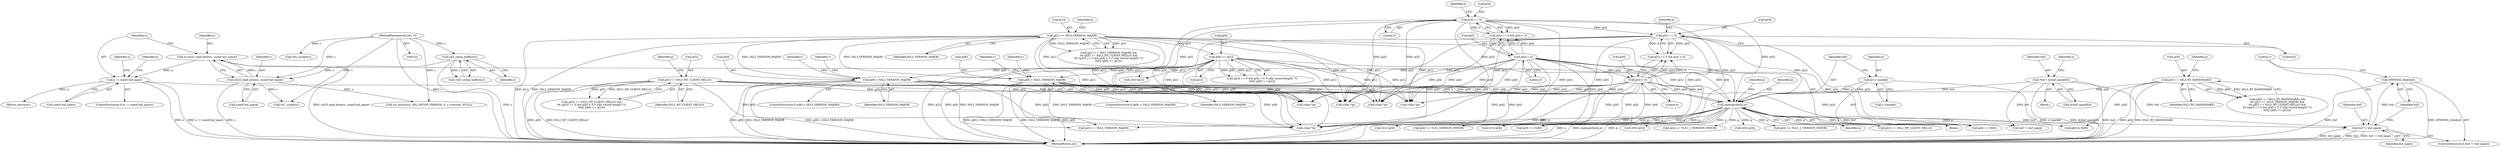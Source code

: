 digraph "1_openssl_280b1f1ad12131defcd986676a8fc9717aaa601b@API" {
"1000756" [label="(Call,OPENSSL_free(buf))"];
"1000753" [label="(Call,buf != buf_space)"];
"1000415" [label="(Call,memcpy(buf,p,n))"];
"1000127" [label="(Call,*buf= &(buf_space[0]))"];
"1000410" [label="(Call,p=s->packet)"];
"1000234" [label="(Call,p[3] == 0)"];
"1000207" [label="(Call,p[3] == 0)"];
"1000194" [label="(Call,p[1] == SSL3_VERSION_MAJOR)"];
"1000212" [label="(Call,p[4] < 5)"];
"1000217" [label="(Call,p[9] >= p[1])"];
"1000200" [label="(Call,p[5] == SSL3_MT_CLIENT_HELLO)"];
"1000239" [label="(Call,p[4] < 6)"];
"1000188" [label="(Call,p[0] == SSL3_RT_HANDSHAKE)"];
"1000251" [label="(Call,p[9] > SSL3_VERSION_MAJOR)"];
"1000392" [label="(Call,p[9] > SSL3_VERSION_MAJOR)"];
"1000179" [label="(Call,n != sizeof buf_space)"];
"1000172" [label="(Call,n=ssl23_read_bytes(s, sizeof buf_space))"];
"1000174" [label="(Call,ssl23_read_bytes(s, sizeof buf_space))"];
"1000169" [label="(Call,ssl3_setup_buffers(s))"];
"1000123" [label="(MethodParameterIn,SSL *s)"];
"1000193" [label="(Call,(p[1] == SSL3_VERSION_MAJOR) &&\n\t\t\t (p[5] == SSL3_MT_CLIENT_HELLO) &&\n\t\t\t ((p[3] == 0 && p[4] < 5 /* silly record length? */)\n\t\t\t\t|| (p[9] >= p[1])))"];
"1000202" [label="(Identifier,p)"];
"1000129" [label="(Call,&(buf_space[0]))"];
"1000184" [label="(Identifier,n)"];
"1000233" [label="(Call,p[3] == 0 && p[4] < 6)"];
"1000243" [label="(Literal,6)"];
"1000415" [label="(Call,memcpy(buf,p,n))"];
"1000194" [label="(Call,p[1] == SSL3_VERSION_MAJOR)"];
"1000157" [label="(Block,)"];
"1000212" [label="(Call,p[4] < 5)"];
"1000218" [label="(Call,p[9])"];
"1000255" [label="(Identifier,SSL3_VERSION_MAJOR)"];
"1000674" [label="(Call,(char *)p)"];
"1000188" [label="(Call,p[0] == SSL3_RT_HANDSHAKE)"];
"1000477" [label="(Call,v[0]=p[3])"];
"1000221" [label="(Call,p[1])"];
"1000200" [label="(Call,p[5] == SSL3_MT_CLIENT_HELLO)"];
"1000187" [label="(Call,(p[0] == SSL3_RT_HANDSHAKE) &&\n\t\t\t (p[1] == SSL3_VERSION_MAJOR) &&\n\t\t\t (p[5] == SSL3_MT_CLIENT_HELLO) &&\n\t\t\t ((p[3] == 0 && p[4] < 5 /* silly record length? */)\n\t\t\t\t|| (p[9] >= p[1])))"];
"1000183" [label="(Return,return(n);)"];
"1000405" [label="(Identifier,v)"];
"1000434" [label="(Call,p[3] == 0x00)"];
"1000225" [label="(Call,v[0]=p[1])"];
"1000471" [label="(Call,p[3] == SSL3_VERSION_MAJOR)"];
"1000172" [label="(Call,n=ssl23_read_bytes(s, sizeof buf_space))"];
"1000251" [label="(Call,p[9] > SSL3_VERSION_MAJOR)"];
"1000743" [label="(Call,buf != buf_space)"];
"1000181" [label="(Call,sizeof buf_space)"];
"1000168" [label="(Call,!ssl3_setup_buffers(s))"];
"1000217" [label="(Call,p[9] >= p[1])"];
"1000174" [label="(Call,ssl23_read_bytes(s, sizeof buf_space))"];
"1000204" [label="(Identifier,SSL3_MT_CLIENT_HELLO)"];
"1000234" [label="(Call,p[3] == 0)"];
"1000124" [label="(Block,)"];
"1000452" [label="(Call,v[1]=p[4])"];
"1000214" [label="(Identifier,p)"];
"1000176" [label="(Call,sizeof buf_space)"];
"1000258" [label="(Identifier,v)"];
"1000198" [label="(Identifier,SSL3_VERSION_MAJOR)"];
"1000213" [label="(Call,p[4])"];
"1000525" [label="(Call,p[4] >= TLS1_1_VERSION_MINOR)"];
"1000691" [label="(Call,tls1_suiteb(s))"];
"1000127" [label="(Call,*buf= &(buf_space[0]))"];
"1000241" [label="(Identifier,p)"];
"1000175" [label="(Identifier,s)"];
"1000178" [label="(ControlStructure,if (n != sizeof buf_space))"];
"1000633" [label="(Call,(char *)p)"];
"1000754" [label="(Identifier,buf)"];
"1000713" [label="(Call,ssl_security(s, SSL_SECOP_VERSION, 0, s->version, NULL))"];
"1000170" [label="(Identifier,s)"];
"1000143" [label="(Identifier,n)"];
"1000757" [label="(Identifier,buf)"];
"1000416" [label="(Identifier,buf)"];
"1000128" [label="(Identifier,buf)"];
"1000173" [label="(Identifier,n)"];
"1000240" [label="(Call,p[4])"];
"1000169" [label="(Call,ssl3_setup_buffers(s))"];
"1000235" [label="(Call,p[3])"];
"1000196" [label="(Identifier,p)"];
"1000423" [label="(Identifier,p)"];
"1000399" [label="(Identifier,v)"];
"1000252" [label="(Call,p[9])"];
"1000755" [label="(Identifier,buf_space)"];
"1000421" [label="(Call,p[0] & 0x80)"];
"1000752" [label="(ControlStructure,if (buf != buf_space))"];
"1000412" [label="(Call,s->packet)"];
"1000492" [label="(Call,p[4] >= TLS1_VERSION_MINOR)"];
"1000192" [label="(Identifier,SSL3_RT_HANDSHAKE)"];
"1000195" [label="(Call,p[1])"];
"1000761" [label="(MethodReturn,int)"];
"1000417" [label="(Identifier,p)"];
"1000391" [label="(ControlStructure,if (p[9] > SSL3_VERSION_MAJOR))"];
"1000123" [label="(MethodParameterIn,SSL *s)"];
"1000179" [label="(Call,n != sizeof buf_space)"];
"1000209" [label="(Identifier,p)"];
"1000439" [label="(Call,p[4] == 0x02)"];
"1000445" [label="(Call,v[0]=p[3])"];
"1000206" [label="(Call,p[3] == 0 && p[4] < 5)"];
"1000205" [label="(Call,(p[3] == 0 && p[4] < 5 /* silly record length? */)\n\t\t\t\t|| (p[9] >= p[1]))"];
"1000642" [label="(Call,(char *)p)"];
"1000207" [label="(Call,p[3] == 0)"];
"1000651" [label="(Call,(char *)p)"];
"1000238" [label="(Literal,0)"];
"1000760" [label="(Literal,1)"];
"1000250" [label="(ControlStructure,if (p[9] > SSL3_VERSION_MAJOR))"];
"1000211" [label="(Literal,0)"];
"1000201" [label="(Call,p[5])"];
"1000500" [label="(Call,p[4] >= TLS1_2_VERSION_MINOR)"];
"1000659" [label="(Call,(char *)p)"];
"1000208" [label="(Call,p[3])"];
"1000180" [label="(Identifier,n)"];
"1000189" [label="(Call,p[0])"];
"1000396" [label="(Identifier,SSL3_VERSION_MAJOR)"];
"1000393" [label="(Call,p[9])"];
"1000392" [label="(Call,p[9] > SSL3_VERSION_MAJOR)"];
"1000753" [label="(Call,buf != buf_space)"];
"1000410" [label="(Call,p=s->packet)"];
"1000216" [label="(Literal,5)"];
"1000264" [label="(Identifier,v)"];
"1000190" [label="(Identifier,p)"];
"1000418" [label="(Identifier,n)"];
"1000756" [label="(Call,OPENSSL_free(buf))"];
"1000484" [label="(Call,v[1]=p[4])"];
"1000426" [label="(Call,p[2] == SSL2_MT_CLIENT_HELLO)"];
"1000199" [label="(Call,(p[5] == SSL3_MT_CLIENT_HELLO) &&\n\t\t\t ((p[3] == 0 && p[4] < 5 /* silly record length? */)\n\t\t\t\t|| (p[9] >= p[1])))"];
"1000749" [label="(Call,SSL_accept(s))"];
"1000239" [label="(Call,p[4] < 6)"];
"1000411" [label="(Identifier,p)"];
"1000756" -> "1000752"  [label="AST: "];
"1000756" -> "1000757"  [label="CFG: "];
"1000757" -> "1000756"  [label="AST: "];
"1000760" -> "1000756"  [label="CFG: "];
"1000756" -> "1000761"  [label="DDG: buf"];
"1000756" -> "1000761"  [label="DDG: OPENSSL_free(buf)"];
"1000753" -> "1000756"  [label="DDG: buf"];
"1000753" -> "1000752"  [label="AST: "];
"1000753" -> "1000755"  [label="CFG: "];
"1000754" -> "1000753"  [label="AST: "];
"1000755" -> "1000753"  [label="AST: "];
"1000757" -> "1000753"  [label="CFG: "];
"1000760" -> "1000753"  [label="CFG: "];
"1000753" -> "1000761"  [label="DDG: buf"];
"1000753" -> "1000761"  [label="DDG: buf != buf_space"];
"1000753" -> "1000761"  [label="DDG: buf_space"];
"1000415" -> "1000753"  [label="DDG: buf"];
"1000127" -> "1000753"  [label="DDG: buf"];
"1000415" -> "1000157"  [label="AST: "];
"1000415" -> "1000418"  [label="CFG: "];
"1000416" -> "1000415"  [label="AST: "];
"1000417" -> "1000415"  [label="AST: "];
"1000418" -> "1000415"  [label="AST: "];
"1000423" -> "1000415"  [label="CFG: "];
"1000415" -> "1000761"  [label="DDG: n"];
"1000415" -> "1000761"  [label="DDG: memcpy(buf,p,n)"];
"1000415" -> "1000761"  [label="DDG: p"];
"1000127" -> "1000415"  [label="DDG: buf"];
"1000410" -> "1000415"  [label="DDG: p"];
"1000234" -> "1000415"  [label="DDG: p[3]"];
"1000194" -> "1000415"  [label="DDG: p[1]"];
"1000207" -> "1000415"  [label="DDG: p[3]"];
"1000212" -> "1000415"  [label="DDG: p[4]"];
"1000217" -> "1000415"  [label="DDG: p[1]"];
"1000200" -> "1000415"  [label="DDG: p[5]"];
"1000239" -> "1000415"  [label="DDG: p[4]"];
"1000188" -> "1000415"  [label="DDG: p[0]"];
"1000251" -> "1000415"  [label="DDG: p[9]"];
"1000392" -> "1000415"  [label="DDG: p[9]"];
"1000179" -> "1000415"  [label="DDG: n"];
"1000415" -> "1000421"  [label="DDG: p"];
"1000415" -> "1000426"  [label="DDG: p"];
"1000415" -> "1000434"  [label="DDG: p"];
"1000415" -> "1000439"  [label="DDG: p"];
"1000415" -> "1000445"  [label="DDG: p"];
"1000415" -> "1000452"  [label="DDG: p"];
"1000415" -> "1000471"  [label="DDG: p"];
"1000415" -> "1000477"  [label="DDG: p"];
"1000415" -> "1000484"  [label="DDG: p"];
"1000415" -> "1000492"  [label="DDG: p"];
"1000415" -> "1000500"  [label="DDG: p"];
"1000415" -> "1000525"  [label="DDG: p"];
"1000415" -> "1000633"  [label="DDG: p"];
"1000415" -> "1000743"  [label="DDG: buf"];
"1000127" -> "1000124"  [label="AST: "];
"1000127" -> "1000129"  [label="CFG: "];
"1000128" -> "1000127"  [label="AST: "];
"1000129" -> "1000127"  [label="AST: "];
"1000143" -> "1000127"  [label="CFG: "];
"1000127" -> "1000761"  [label="DDG: &(buf_space[0])"];
"1000127" -> "1000761"  [label="DDG: buf"];
"1000127" -> "1000743"  [label="DDG: buf"];
"1000410" -> "1000157"  [label="AST: "];
"1000410" -> "1000412"  [label="CFG: "];
"1000411" -> "1000410"  [label="AST: "];
"1000412" -> "1000410"  [label="AST: "];
"1000416" -> "1000410"  [label="CFG: "];
"1000410" -> "1000761"  [label="DDG: s->packet"];
"1000234" -> "1000233"  [label="AST: "];
"1000234" -> "1000238"  [label="CFG: "];
"1000235" -> "1000234"  [label="AST: "];
"1000238" -> "1000234"  [label="AST: "];
"1000241" -> "1000234"  [label="CFG: "];
"1000233" -> "1000234"  [label="CFG: "];
"1000234" -> "1000761"  [label="DDG: p[3]"];
"1000234" -> "1000233"  [label="DDG: p[3]"];
"1000234" -> "1000233"  [label="DDG: 0"];
"1000207" -> "1000234"  [label="DDG: p[3]"];
"1000234" -> "1000434"  [label="DDG: p[3]"];
"1000234" -> "1000633"  [label="DDG: p[3]"];
"1000234" -> "1000642"  [label="DDG: p[3]"];
"1000234" -> "1000651"  [label="DDG: p[3]"];
"1000234" -> "1000659"  [label="DDG: p[3]"];
"1000234" -> "1000674"  [label="DDG: p[3]"];
"1000207" -> "1000206"  [label="AST: "];
"1000207" -> "1000211"  [label="CFG: "];
"1000208" -> "1000207"  [label="AST: "];
"1000211" -> "1000207"  [label="AST: "];
"1000214" -> "1000207"  [label="CFG: "];
"1000206" -> "1000207"  [label="CFG: "];
"1000207" -> "1000761"  [label="DDG: p[3]"];
"1000207" -> "1000206"  [label="DDG: p[3]"];
"1000207" -> "1000206"  [label="DDG: 0"];
"1000207" -> "1000434"  [label="DDG: p[3]"];
"1000207" -> "1000633"  [label="DDG: p[3]"];
"1000207" -> "1000642"  [label="DDG: p[3]"];
"1000207" -> "1000651"  [label="DDG: p[3]"];
"1000207" -> "1000659"  [label="DDG: p[3]"];
"1000207" -> "1000674"  [label="DDG: p[3]"];
"1000194" -> "1000193"  [label="AST: "];
"1000194" -> "1000198"  [label="CFG: "];
"1000195" -> "1000194"  [label="AST: "];
"1000198" -> "1000194"  [label="AST: "];
"1000202" -> "1000194"  [label="CFG: "];
"1000193" -> "1000194"  [label="CFG: "];
"1000194" -> "1000761"  [label="DDG: p[1]"];
"1000194" -> "1000761"  [label="DDG: SSL3_VERSION_MAJOR"];
"1000194" -> "1000193"  [label="DDG: p[1]"];
"1000194" -> "1000193"  [label="DDG: SSL3_VERSION_MAJOR"];
"1000194" -> "1000217"  [label="DDG: p[1]"];
"1000194" -> "1000225"  [label="DDG: p[1]"];
"1000194" -> "1000251"  [label="DDG: SSL3_VERSION_MAJOR"];
"1000194" -> "1000392"  [label="DDG: SSL3_VERSION_MAJOR"];
"1000194" -> "1000633"  [label="DDG: p[1]"];
"1000194" -> "1000642"  [label="DDG: p[1]"];
"1000194" -> "1000651"  [label="DDG: p[1]"];
"1000194" -> "1000659"  [label="DDG: p[1]"];
"1000194" -> "1000674"  [label="DDG: p[1]"];
"1000212" -> "1000206"  [label="AST: "];
"1000212" -> "1000216"  [label="CFG: "];
"1000213" -> "1000212"  [label="AST: "];
"1000216" -> "1000212"  [label="AST: "];
"1000206" -> "1000212"  [label="CFG: "];
"1000212" -> "1000761"  [label="DDG: p[4]"];
"1000212" -> "1000206"  [label="DDG: p[4]"];
"1000212" -> "1000206"  [label="DDG: 5"];
"1000212" -> "1000239"  [label="DDG: p[4]"];
"1000212" -> "1000439"  [label="DDG: p[4]"];
"1000212" -> "1000452"  [label="DDG: p[4]"];
"1000212" -> "1000484"  [label="DDG: p[4]"];
"1000212" -> "1000492"  [label="DDG: p[4]"];
"1000212" -> "1000633"  [label="DDG: p[4]"];
"1000212" -> "1000642"  [label="DDG: p[4]"];
"1000212" -> "1000651"  [label="DDG: p[4]"];
"1000212" -> "1000659"  [label="DDG: p[4]"];
"1000212" -> "1000674"  [label="DDG: p[4]"];
"1000217" -> "1000205"  [label="AST: "];
"1000217" -> "1000221"  [label="CFG: "];
"1000218" -> "1000217"  [label="AST: "];
"1000221" -> "1000217"  [label="AST: "];
"1000205" -> "1000217"  [label="CFG: "];
"1000217" -> "1000761"  [label="DDG: p[1]"];
"1000217" -> "1000761"  [label="DDG: p[9]"];
"1000217" -> "1000205"  [label="DDG: p[9]"];
"1000217" -> "1000205"  [label="DDG: p[1]"];
"1000217" -> "1000225"  [label="DDG: p[1]"];
"1000217" -> "1000251"  [label="DDG: p[9]"];
"1000217" -> "1000392"  [label="DDG: p[9]"];
"1000217" -> "1000633"  [label="DDG: p[1]"];
"1000217" -> "1000642"  [label="DDG: p[1]"];
"1000217" -> "1000651"  [label="DDG: p[1]"];
"1000217" -> "1000659"  [label="DDG: p[1]"];
"1000217" -> "1000674"  [label="DDG: p[1]"];
"1000200" -> "1000199"  [label="AST: "];
"1000200" -> "1000204"  [label="CFG: "];
"1000201" -> "1000200"  [label="AST: "];
"1000204" -> "1000200"  [label="AST: "];
"1000209" -> "1000200"  [label="CFG: "];
"1000199" -> "1000200"  [label="CFG: "];
"1000200" -> "1000761"  [label="DDG: p[5]"];
"1000200" -> "1000761"  [label="DDG: SSL3_MT_CLIENT_HELLO"];
"1000200" -> "1000199"  [label="DDG: p[5]"];
"1000200" -> "1000199"  [label="DDG: SSL3_MT_CLIENT_HELLO"];
"1000200" -> "1000633"  [label="DDG: p[5]"];
"1000200" -> "1000642"  [label="DDG: p[5]"];
"1000200" -> "1000651"  [label="DDG: p[5]"];
"1000200" -> "1000659"  [label="DDG: p[5]"];
"1000200" -> "1000674"  [label="DDG: p[5]"];
"1000239" -> "1000233"  [label="AST: "];
"1000239" -> "1000243"  [label="CFG: "];
"1000240" -> "1000239"  [label="AST: "];
"1000243" -> "1000239"  [label="AST: "];
"1000233" -> "1000239"  [label="CFG: "];
"1000239" -> "1000761"  [label="DDG: p[4]"];
"1000239" -> "1000233"  [label="DDG: p[4]"];
"1000239" -> "1000233"  [label="DDG: 6"];
"1000239" -> "1000439"  [label="DDG: p[4]"];
"1000239" -> "1000452"  [label="DDG: p[4]"];
"1000239" -> "1000484"  [label="DDG: p[4]"];
"1000239" -> "1000492"  [label="DDG: p[4]"];
"1000239" -> "1000633"  [label="DDG: p[4]"];
"1000239" -> "1000642"  [label="DDG: p[4]"];
"1000239" -> "1000651"  [label="DDG: p[4]"];
"1000239" -> "1000659"  [label="DDG: p[4]"];
"1000239" -> "1000674"  [label="DDG: p[4]"];
"1000188" -> "1000187"  [label="AST: "];
"1000188" -> "1000192"  [label="CFG: "];
"1000189" -> "1000188"  [label="AST: "];
"1000192" -> "1000188"  [label="AST: "];
"1000196" -> "1000188"  [label="CFG: "];
"1000187" -> "1000188"  [label="CFG: "];
"1000188" -> "1000761"  [label="DDG: p[0]"];
"1000188" -> "1000761"  [label="DDG: SSL3_RT_HANDSHAKE"];
"1000188" -> "1000187"  [label="DDG: p[0]"];
"1000188" -> "1000187"  [label="DDG: SSL3_RT_HANDSHAKE"];
"1000188" -> "1000421"  [label="DDG: p[0]"];
"1000251" -> "1000250"  [label="AST: "];
"1000251" -> "1000255"  [label="CFG: "];
"1000252" -> "1000251"  [label="AST: "];
"1000255" -> "1000251"  [label="AST: "];
"1000258" -> "1000251"  [label="CFG: "];
"1000264" -> "1000251"  [label="CFG: "];
"1000251" -> "1000761"  [label="DDG: p[9] > SSL3_VERSION_MAJOR"];
"1000251" -> "1000761"  [label="DDG: SSL3_VERSION_MAJOR"];
"1000251" -> "1000761"  [label="DDG: p[9]"];
"1000251" -> "1000471"  [label="DDG: SSL3_VERSION_MAJOR"];
"1000251" -> "1000633"  [label="DDG: p[9]"];
"1000251" -> "1000642"  [label="DDG: p[9]"];
"1000251" -> "1000651"  [label="DDG: p[9]"];
"1000251" -> "1000659"  [label="DDG: p[9]"];
"1000251" -> "1000674"  [label="DDG: p[9]"];
"1000392" -> "1000391"  [label="AST: "];
"1000392" -> "1000396"  [label="CFG: "];
"1000393" -> "1000392"  [label="AST: "];
"1000396" -> "1000392"  [label="AST: "];
"1000399" -> "1000392"  [label="CFG: "];
"1000405" -> "1000392"  [label="CFG: "];
"1000392" -> "1000761"  [label="DDG: SSL3_VERSION_MAJOR"];
"1000392" -> "1000761"  [label="DDG: p[9] > SSL3_VERSION_MAJOR"];
"1000392" -> "1000761"  [label="DDG: p[9]"];
"1000392" -> "1000471"  [label="DDG: SSL3_VERSION_MAJOR"];
"1000392" -> "1000633"  [label="DDG: p[9]"];
"1000392" -> "1000642"  [label="DDG: p[9]"];
"1000392" -> "1000651"  [label="DDG: p[9]"];
"1000392" -> "1000659"  [label="DDG: p[9]"];
"1000392" -> "1000674"  [label="DDG: p[9]"];
"1000179" -> "1000178"  [label="AST: "];
"1000179" -> "1000181"  [label="CFG: "];
"1000180" -> "1000179"  [label="AST: "];
"1000181" -> "1000179"  [label="AST: "];
"1000184" -> "1000179"  [label="CFG: "];
"1000190" -> "1000179"  [label="CFG: "];
"1000179" -> "1000761"  [label="DDG: n != sizeof buf_space"];
"1000179" -> "1000761"  [label="DDG: n"];
"1000172" -> "1000179"  [label="DDG: n"];
"1000179" -> "1000183"  [label="DDG: n"];
"1000172" -> "1000157"  [label="AST: "];
"1000172" -> "1000174"  [label="CFG: "];
"1000173" -> "1000172"  [label="AST: "];
"1000174" -> "1000172"  [label="AST: "];
"1000180" -> "1000172"  [label="CFG: "];
"1000172" -> "1000761"  [label="DDG: ssl23_read_bytes(s, sizeof buf_space)"];
"1000174" -> "1000172"  [label="DDG: s"];
"1000174" -> "1000176"  [label="CFG: "];
"1000175" -> "1000174"  [label="AST: "];
"1000176" -> "1000174"  [label="AST: "];
"1000174" -> "1000761"  [label="DDG: s"];
"1000169" -> "1000174"  [label="DDG: s"];
"1000123" -> "1000174"  [label="DDG: s"];
"1000174" -> "1000691"  [label="DDG: s"];
"1000174" -> "1000713"  [label="DDG: s"];
"1000169" -> "1000168"  [label="AST: "];
"1000169" -> "1000170"  [label="CFG: "];
"1000170" -> "1000169"  [label="AST: "];
"1000168" -> "1000169"  [label="CFG: "];
"1000169" -> "1000761"  [label="DDG: s"];
"1000169" -> "1000168"  [label="DDG: s"];
"1000123" -> "1000169"  [label="DDG: s"];
"1000123" -> "1000122"  [label="AST: "];
"1000123" -> "1000761"  [label="DDG: s"];
"1000123" -> "1000691"  [label="DDG: s"];
"1000123" -> "1000713"  [label="DDG: s"];
"1000123" -> "1000749"  [label="DDG: s"];
}
